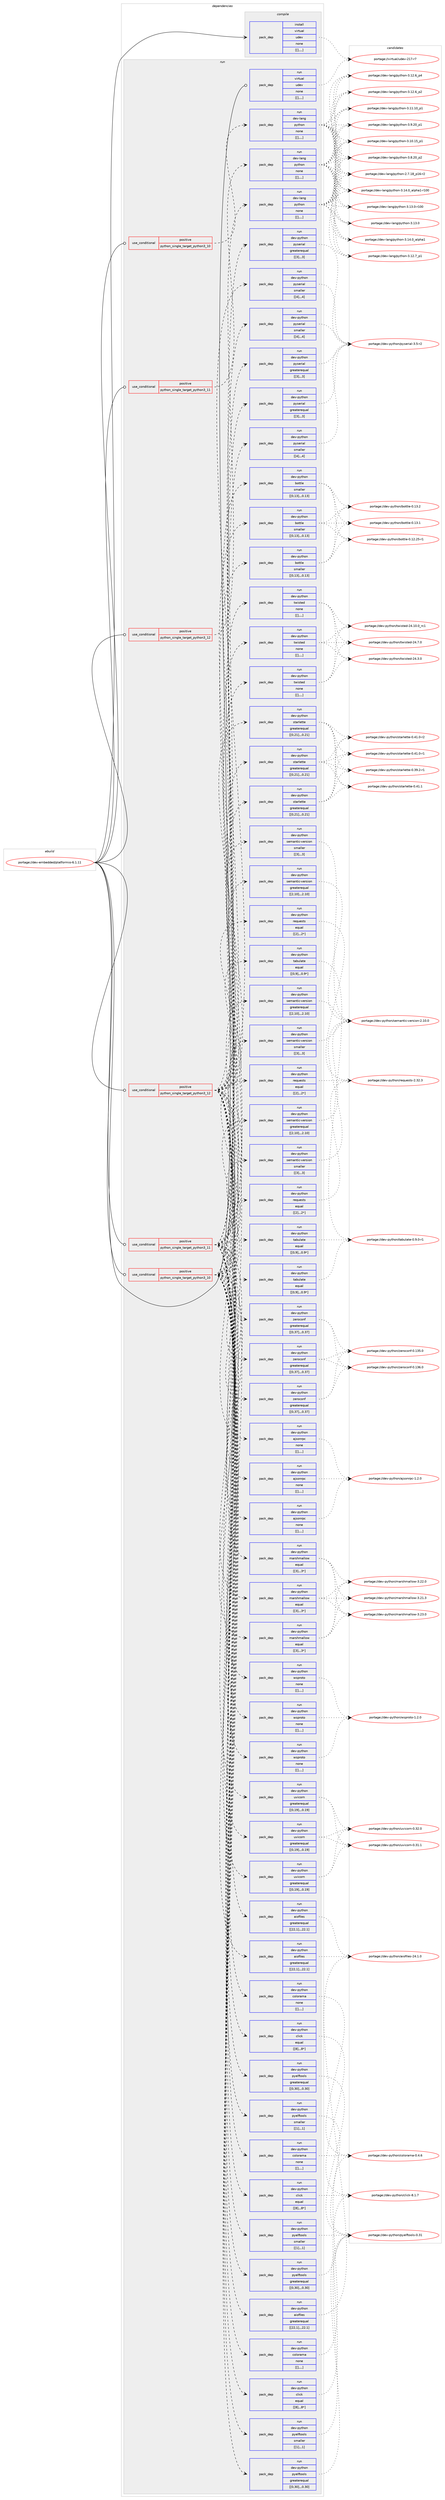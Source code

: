 digraph prolog {

# *************
# Graph options
# *************

newrank=true;
concentrate=true;
compound=true;
graph [rankdir=LR,fontname=Helvetica,fontsize=10,ranksep=1.5];#, ranksep=2.5, nodesep=0.2];
edge  [arrowhead=vee];
node  [fontname=Helvetica,fontsize=10];

# **********
# The ebuild
# **********

subgraph cluster_leftcol {
color=gray;
label=<<i>ebuild</i>>;
id [label="portage://dev-embedded/platformio-6.1.11", color=red, width=4, href="../dev-embedded/platformio-6.1.11.svg"];
}

# ****************
# The dependencies
# ****************

subgraph cluster_midcol {
color=gray;
label=<<i>dependencies</i>>;
subgraph cluster_compile {
fillcolor="#eeeeee";
style=filled;
label=<<i>compile</i>>;
subgraph pack55323 {
dependency77613 [label=<<TABLE BORDER="0" CELLBORDER="1" CELLSPACING="0" CELLPADDING="4" WIDTH="220"><TR><TD ROWSPAN="6" CELLPADDING="30">pack_dep</TD></TR><TR><TD WIDTH="110">install</TD></TR><TR><TD>virtual</TD></TR><TR><TD>udev</TD></TR><TR><TD>none</TD></TR><TR><TD>[[],,,,]</TD></TR></TABLE>>, shape=none, color=blue];
}
id:e -> dependency77613:w [weight=20,style="solid",arrowhead="vee"];
}
subgraph cluster_compileandrun {
fillcolor="#eeeeee";
style=filled;
label=<<i>compile and run</i>>;
}
subgraph cluster_run {
fillcolor="#eeeeee";
style=filled;
label=<<i>run</i>>;
subgraph cond21268 {
dependency77617 [label=<<TABLE BORDER="0" CELLBORDER="1" CELLSPACING="0" CELLPADDING="4"><TR><TD ROWSPAN="3" CELLPADDING="10">use_conditional</TD></TR><TR><TD>positive</TD></TR><TR><TD>python_single_target_python3_10</TD></TR></TABLE>>, shape=none, color=red];
subgraph pack55334 {
dependency77661 [label=<<TABLE BORDER="0" CELLBORDER="1" CELLSPACING="0" CELLPADDING="4" WIDTH="220"><TR><TD ROWSPAN="6" CELLPADDING="30">pack_dep</TD></TR><TR><TD WIDTH="110">run</TD></TR><TR><TD>dev-lang</TD></TR><TR><TD>python</TD></TR><TR><TD>none</TD></TR><TR><TD>[[],,,,]</TD></TR></TABLE>>, shape=none, color=blue];
}
dependency77617:e -> dependency77661:w [weight=20,style="dashed",arrowhead="vee"];
}
id:e -> dependency77617:w [weight=20,style="solid",arrowhead="odot"];
subgraph cond21288 {
dependency77676 [label=<<TABLE BORDER="0" CELLBORDER="1" CELLSPACING="0" CELLPADDING="4"><TR><TD ROWSPAN="3" CELLPADDING="10">use_conditional</TD></TR><TR><TD>positive</TD></TR><TR><TD>python_single_target_python3_10</TD></TR></TABLE>>, shape=none, color=red];
subgraph pack55361 {
dependency77698 [label=<<TABLE BORDER="0" CELLBORDER="1" CELLSPACING="0" CELLPADDING="4" WIDTH="220"><TR><TD ROWSPAN="6" CELLPADDING="30">pack_dep</TD></TR><TR><TD WIDTH="110">run</TD></TR><TR><TD>dev-python</TD></TR><TR><TD>aiofiles</TD></TR><TR><TD>greaterequal</TD></TR><TR><TD>[[22,1],,,22.1]</TD></TR></TABLE>>, shape=none, color=blue];
}
dependency77676:e -> dependency77698:w [weight=20,style="dashed",arrowhead="vee"];
subgraph pack55412 {
dependency77775 [label=<<TABLE BORDER="0" CELLBORDER="1" CELLSPACING="0" CELLPADDING="4" WIDTH="220"><TR><TD ROWSPAN="6" CELLPADDING="30">pack_dep</TD></TR><TR><TD WIDTH="110">run</TD></TR><TR><TD>dev-python</TD></TR><TR><TD>ajsonrpc</TD></TR><TR><TD>none</TD></TR><TR><TD>[[],,,,]</TD></TR></TABLE>>, shape=none, color=blue];
}
dependency77676:e -> dependency77775:w [weight=20,style="dashed",arrowhead="vee"];
subgraph pack55466 {
dependency77885 [label=<<TABLE BORDER="0" CELLBORDER="1" CELLSPACING="0" CELLPADDING="4" WIDTH="220"><TR><TD ROWSPAN="6" CELLPADDING="30">pack_dep</TD></TR><TR><TD WIDTH="110">run</TD></TR><TR><TD>dev-python</TD></TR><TR><TD>bottle</TD></TR><TR><TD>smaller</TD></TR><TR><TD>[[0,13],,,0.13]</TD></TR></TABLE>>, shape=none, color=blue];
}
dependency77676:e -> dependency77885:w [weight=20,style="dashed",arrowhead="vee"];
subgraph pack55535 {
dependency77925 [label=<<TABLE BORDER="0" CELLBORDER="1" CELLSPACING="0" CELLPADDING="4" WIDTH="220"><TR><TD ROWSPAN="6" CELLPADDING="30">pack_dep</TD></TR><TR><TD WIDTH="110">run</TD></TR><TR><TD>dev-python</TD></TR><TR><TD>click</TD></TR><TR><TD>equal</TD></TR><TR><TD>[[8],,,8*]</TD></TR></TABLE>>, shape=none, color=blue];
}
dependency77676:e -> dependency77925:w [weight=20,style="dashed",arrowhead="vee"];
subgraph pack55553 {
dependency77977 [label=<<TABLE BORDER="0" CELLBORDER="1" CELLSPACING="0" CELLPADDING="4" WIDTH="220"><TR><TD ROWSPAN="6" CELLPADDING="30">pack_dep</TD></TR><TR><TD WIDTH="110">run</TD></TR><TR><TD>dev-python</TD></TR><TR><TD>colorama</TD></TR><TR><TD>none</TD></TR><TR><TD>[[],,,,]</TD></TR></TABLE>>, shape=none, color=blue];
}
dependency77676:e -> dependency77977:w [weight=20,style="dashed",arrowhead="vee"];
subgraph pack55593 {
dependency77991 [label=<<TABLE BORDER="0" CELLBORDER="1" CELLSPACING="0" CELLPADDING="4" WIDTH="220"><TR><TD ROWSPAN="6" CELLPADDING="30">pack_dep</TD></TR><TR><TD WIDTH="110">run</TD></TR><TR><TD>dev-python</TD></TR><TR><TD>pyserial</TD></TR><TR><TD>greaterequal</TD></TR><TR><TD>[[3],,,3]</TD></TR></TABLE>>, shape=none, color=blue];
}
dependency77676:e -> dependency77991:w [weight=20,style="dashed",arrowhead="vee"];
subgraph pack55595 {
dependency78015 [label=<<TABLE BORDER="0" CELLBORDER="1" CELLSPACING="0" CELLPADDING="4" WIDTH="220"><TR><TD ROWSPAN="6" CELLPADDING="30">pack_dep</TD></TR><TR><TD WIDTH="110">run</TD></TR><TR><TD>dev-python</TD></TR><TR><TD>pyserial</TD></TR><TR><TD>smaller</TD></TR><TR><TD>[[4],,,4]</TD></TR></TABLE>>, shape=none, color=blue];
}
dependency77676:e -> dependency78015:w [weight=20,style="dashed",arrowhead="vee"];
subgraph pack55617 {
dependency78032 [label=<<TABLE BORDER="0" CELLBORDER="1" CELLSPACING="0" CELLPADDING="4" WIDTH="220"><TR><TD ROWSPAN="6" CELLPADDING="30">pack_dep</TD></TR><TR><TD WIDTH="110">run</TD></TR><TR><TD>dev-python</TD></TR><TR><TD>zeroconf</TD></TR><TR><TD>greaterequal</TD></TR><TR><TD>[[0,37],,,0.37]</TD></TR></TABLE>>, shape=none, color=blue];
}
dependency77676:e -> dependency78032:w [weight=20,style="dashed",arrowhead="vee"];
subgraph pack55657 {
dependency78091 [label=<<TABLE BORDER="0" CELLBORDER="1" CELLSPACING="0" CELLPADDING="4" WIDTH="220"><TR><TD ROWSPAN="6" CELLPADDING="30">pack_dep</TD></TR><TR><TD WIDTH="110">run</TD></TR><TR><TD>dev-python</TD></TR><TR><TD>requests</TD></TR><TR><TD>equal</TD></TR><TR><TD>[[2],,,2*]</TD></TR></TABLE>>, shape=none, color=blue];
}
dependency77676:e -> dependency78091:w [weight=20,style="dashed",arrowhead="vee"];
subgraph pack55660 {
dependency78095 [label=<<TABLE BORDER="0" CELLBORDER="1" CELLSPACING="0" CELLPADDING="4" WIDTH="220"><TR><TD ROWSPAN="6" CELLPADDING="30">pack_dep</TD></TR><TR><TD WIDTH="110">run</TD></TR><TR><TD>dev-python</TD></TR><TR><TD>semantic-version</TD></TR><TR><TD>greaterequal</TD></TR><TR><TD>[[2,10],,,2.10]</TD></TR></TABLE>>, shape=none, color=blue];
}
dependency77676:e -> dependency78095:w [weight=20,style="dashed",arrowhead="vee"];
subgraph pack55677 {
dependency78123 [label=<<TABLE BORDER="0" CELLBORDER="1" CELLSPACING="0" CELLPADDING="4" WIDTH="220"><TR><TD ROWSPAN="6" CELLPADDING="30">pack_dep</TD></TR><TR><TD WIDTH="110">run</TD></TR><TR><TD>dev-python</TD></TR><TR><TD>semantic-version</TD></TR><TR><TD>smaller</TD></TR><TR><TD>[[3],,,3]</TD></TR></TABLE>>, shape=none, color=blue];
}
dependency77676:e -> dependency78123:w [weight=20,style="dashed",arrowhead="vee"];
subgraph pack55688 {
dependency78125 [label=<<TABLE BORDER="0" CELLBORDER="1" CELLSPACING="0" CELLPADDING="4" WIDTH="220"><TR><TD ROWSPAN="6" CELLPADDING="30">pack_dep</TD></TR><TR><TD WIDTH="110">run</TD></TR><TR><TD>dev-python</TD></TR><TR><TD>tabulate</TD></TR><TR><TD>equal</TD></TR><TR><TD>[[0,9],,,0.9*]</TD></TR></TABLE>>, shape=none, color=blue];
}
dependency77676:e -> dependency78125:w [weight=20,style="dashed",arrowhead="vee"];
subgraph pack55690 {
dependency78131 [label=<<TABLE BORDER="0" CELLBORDER="1" CELLSPACING="0" CELLPADDING="4" WIDTH="220"><TR><TD ROWSPAN="6" CELLPADDING="30">pack_dep</TD></TR><TR><TD WIDTH="110">run</TD></TR><TR><TD>dev-python</TD></TR><TR><TD>twisted</TD></TR><TR><TD>none</TD></TR><TR><TD>[[],,,,]</TD></TR></TABLE>>, shape=none, color=blue];
}
dependency77676:e -> dependency78131:w [weight=20,style="dashed",arrowhead="vee"];
subgraph pack55704 {
dependency78141 [label=<<TABLE BORDER="0" CELLBORDER="1" CELLSPACING="0" CELLPADDING="4" WIDTH="220"><TR><TD ROWSPAN="6" CELLPADDING="30">pack_dep</TD></TR><TR><TD WIDTH="110">run</TD></TR><TR><TD>dev-python</TD></TR><TR><TD>pyelftools</TD></TR><TR><TD>greaterequal</TD></TR><TR><TD>[[0,30],,,0.30]</TD></TR></TABLE>>, shape=none, color=blue];
}
dependency77676:e -> dependency78141:w [weight=20,style="dashed",arrowhead="vee"];
subgraph pack55720 {
dependency78187 [label=<<TABLE BORDER="0" CELLBORDER="1" CELLSPACING="0" CELLPADDING="4" WIDTH="220"><TR><TD ROWSPAN="6" CELLPADDING="30">pack_dep</TD></TR><TR><TD WIDTH="110">run</TD></TR><TR><TD>dev-python</TD></TR><TR><TD>pyelftools</TD></TR><TR><TD>smaller</TD></TR><TR><TD>[[1],,,1]</TD></TR></TABLE>>, shape=none, color=blue];
}
dependency77676:e -> dependency78187:w [weight=20,style="dashed",arrowhead="vee"];
subgraph pack55743 {
dependency78189 [label=<<TABLE BORDER="0" CELLBORDER="1" CELLSPACING="0" CELLPADDING="4" WIDTH="220"><TR><TD ROWSPAN="6" CELLPADDING="30">pack_dep</TD></TR><TR><TD WIDTH="110">run</TD></TR><TR><TD>dev-python</TD></TR><TR><TD>marshmallow</TD></TR><TR><TD>equal</TD></TR><TR><TD>[[3],,,3*]</TD></TR></TABLE>>, shape=none, color=blue];
}
dependency77676:e -> dependency78189:w [weight=20,style="dashed",arrowhead="vee"];
subgraph pack55751 {
dependency78213 [label=<<TABLE BORDER="0" CELLBORDER="1" CELLSPACING="0" CELLPADDING="4" WIDTH="220"><TR><TD ROWSPAN="6" CELLPADDING="30">pack_dep</TD></TR><TR><TD WIDTH="110">run</TD></TR><TR><TD>dev-python</TD></TR><TR><TD>starlette</TD></TR><TR><TD>greaterequal</TD></TR><TR><TD>[[0,21],,,0.21]</TD></TR></TABLE>>, shape=none, color=blue];
}
dependency77676:e -> dependency78213:w [weight=20,style="dashed",arrowhead="vee"];
subgraph pack55787 {
dependency78259 [label=<<TABLE BORDER="0" CELLBORDER="1" CELLSPACING="0" CELLPADDING="4" WIDTH="220"><TR><TD ROWSPAN="6" CELLPADDING="30">pack_dep</TD></TR><TR><TD WIDTH="110">run</TD></TR><TR><TD>dev-python</TD></TR><TR><TD>uvicorn</TD></TR><TR><TD>greaterequal</TD></TR><TR><TD>[[0,19],,,0.19]</TD></TR></TABLE>>, shape=none, color=blue];
}
dependency77676:e -> dependency78259:w [weight=20,style="dashed",arrowhead="vee"];
subgraph pack55811 {
dependency78300 [label=<<TABLE BORDER="0" CELLBORDER="1" CELLSPACING="0" CELLPADDING="4" WIDTH="220"><TR><TD ROWSPAN="6" CELLPADDING="30">pack_dep</TD></TR><TR><TD WIDTH="110">run</TD></TR><TR><TD>dev-python</TD></TR><TR><TD>wsproto</TD></TR><TR><TD>none</TD></TR><TR><TD>[[],,,,]</TD></TR></TABLE>>, shape=none, color=blue];
}
dependency77676:e -> dependency78300:w [weight=20,style="dashed",arrowhead="vee"];
}
id:e -> dependency77676:w [weight=20,style="solid",arrowhead="odot"];
subgraph cond21444 {
dependency78318 [label=<<TABLE BORDER="0" CELLBORDER="1" CELLSPACING="0" CELLPADDING="4"><TR><TD ROWSPAN="3" CELLPADDING="10">use_conditional</TD></TR><TR><TD>positive</TD></TR><TR><TD>python_single_target_python3_11</TD></TR></TABLE>>, shape=none, color=red];
subgraph pack55864 {
dependency78336 [label=<<TABLE BORDER="0" CELLBORDER="1" CELLSPACING="0" CELLPADDING="4" WIDTH="220"><TR><TD ROWSPAN="6" CELLPADDING="30">pack_dep</TD></TR><TR><TD WIDTH="110">run</TD></TR><TR><TD>dev-lang</TD></TR><TR><TD>python</TD></TR><TR><TD>none</TD></TR><TR><TD>[[],,,,]</TD></TR></TABLE>>, shape=none, color=blue];
}
dependency78318:e -> dependency78336:w [weight=20,style="dashed",arrowhead="vee"];
}
id:e -> dependency78318:w [weight=20,style="solid",arrowhead="odot"];
subgraph cond21447 {
dependency78358 [label=<<TABLE BORDER="0" CELLBORDER="1" CELLSPACING="0" CELLPADDING="4"><TR><TD ROWSPAN="3" CELLPADDING="10">use_conditional</TD></TR><TR><TD>positive</TD></TR><TR><TD>python_single_target_python3_11</TD></TR></TABLE>>, shape=none, color=red];
subgraph pack55882 {
dependency78367 [label=<<TABLE BORDER="0" CELLBORDER="1" CELLSPACING="0" CELLPADDING="4" WIDTH="220"><TR><TD ROWSPAN="6" CELLPADDING="30">pack_dep</TD></TR><TR><TD WIDTH="110">run</TD></TR><TR><TD>dev-python</TD></TR><TR><TD>aiofiles</TD></TR><TR><TD>greaterequal</TD></TR><TR><TD>[[22,1],,,22.1]</TD></TR></TABLE>>, shape=none, color=blue];
}
dependency78358:e -> dependency78367:w [weight=20,style="dashed",arrowhead="vee"];
subgraph pack55950 {
dependency78428 [label=<<TABLE BORDER="0" CELLBORDER="1" CELLSPACING="0" CELLPADDING="4" WIDTH="220"><TR><TD ROWSPAN="6" CELLPADDING="30">pack_dep</TD></TR><TR><TD WIDTH="110">run</TD></TR><TR><TD>dev-python</TD></TR><TR><TD>ajsonrpc</TD></TR><TR><TD>none</TD></TR><TR><TD>[[],,,,]</TD></TR></TABLE>>, shape=none, color=blue];
}
dependency78358:e -> dependency78428:w [weight=20,style="dashed",arrowhead="vee"];
subgraph pack55960 {
dependency78438 [label=<<TABLE BORDER="0" CELLBORDER="1" CELLSPACING="0" CELLPADDING="4" WIDTH="220"><TR><TD ROWSPAN="6" CELLPADDING="30">pack_dep</TD></TR><TR><TD WIDTH="110">run</TD></TR><TR><TD>dev-python</TD></TR><TR><TD>bottle</TD></TR><TR><TD>smaller</TD></TR><TR><TD>[[0,13],,,0.13]</TD></TR></TABLE>>, shape=none, color=blue];
}
dependency78358:e -> dependency78438:w [weight=20,style="dashed",arrowhead="vee"];
subgraph pack56026 {
dependency78512 [label=<<TABLE BORDER="0" CELLBORDER="1" CELLSPACING="0" CELLPADDING="4" WIDTH="220"><TR><TD ROWSPAN="6" CELLPADDING="30">pack_dep</TD></TR><TR><TD WIDTH="110">run</TD></TR><TR><TD>dev-python</TD></TR><TR><TD>click</TD></TR><TR><TD>equal</TD></TR><TR><TD>[[8],,,8*]</TD></TR></TABLE>>, shape=none, color=blue];
}
dependency78358:e -> dependency78512:w [weight=20,style="dashed",arrowhead="vee"];
subgraph pack56034 {
dependency78528 [label=<<TABLE BORDER="0" CELLBORDER="1" CELLSPACING="0" CELLPADDING="4" WIDTH="220"><TR><TD ROWSPAN="6" CELLPADDING="30">pack_dep</TD></TR><TR><TD WIDTH="110">run</TD></TR><TR><TD>dev-python</TD></TR><TR><TD>colorama</TD></TR><TR><TD>none</TD></TR><TR><TD>[[],,,,]</TD></TR></TABLE>>, shape=none, color=blue];
}
dependency78358:e -> dependency78528:w [weight=20,style="dashed",arrowhead="vee"];
subgraph pack56046 {
dependency78535 [label=<<TABLE BORDER="0" CELLBORDER="1" CELLSPACING="0" CELLPADDING="4" WIDTH="220"><TR><TD ROWSPAN="6" CELLPADDING="30">pack_dep</TD></TR><TR><TD WIDTH="110">run</TD></TR><TR><TD>dev-python</TD></TR><TR><TD>pyserial</TD></TR><TR><TD>greaterequal</TD></TR><TR><TD>[[3],,,3]</TD></TR></TABLE>>, shape=none, color=blue];
}
dependency78358:e -> dependency78535:w [weight=20,style="dashed",arrowhead="vee"];
subgraph pack56085 {
dependency78586 [label=<<TABLE BORDER="0" CELLBORDER="1" CELLSPACING="0" CELLPADDING="4" WIDTH="220"><TR><TD ROWSPAN="6" CELLPADDING="30">pack_dep</TD></TR><TR><TD WIDTH="110">run</TD></TR><TR><TD>dev-python</TD></TR><TR><TD>pyserial</TD></TR><TR><TD>smaller</TD></TR><TR><TD>[[4],,,4]</TD></TR></TABLE>>, shape=none, color=blue];
}
dependency78358:e -> dependency78586:w [weight=20,style="dashed",arrowhead="vee"];
subgraph pack56101 {
dependency78603 [label=<<TABLE BORDER="0" CELLBORDER="1" CELLSPACING="0" CELLPADDING="4" WIDTH="220"><TR><TD ROWSPAN="6" CELLPADDING="30">pack_dep</TD></TR><TR><TD WIDTH="110">run</TD></TR><TR><TD>dev-python</TD></TR><TR><TD>zeroconf</TD></TR><TR><TD>greaterequal</TD></TR><TR><TD>[[0,37],,,0.37]</TD></TR></TABLE>>, shape=none, color=blue];
}
dependency78358:e -> dependency78603:w [weight=20,style="dashed",arrowhead="vee"];
subgraph pack56111 {
dependency78606 [label=<<TABLE BORDER="0" CELLBORDER="1" CELLSPACING="0" CELLPADDING="4" WIDTH="220"><TR><TD ROWSPAN="6" CELLPADDING="30">pack_dep</TD></TR><TR><TD WIDTH="110">run</TD></TR><TR><TD>dev-python</TD></TR><TR><TD>requests</TD></TR><TR><TD>equal</TD></TR><TR><TD>[[2],,,2*]</TD></TR></TABLE>>, shape=none, color=blue];
}
dependency78358:e -> dependency78606:w [weight=20,style="dashed",arrowhead="vee"];
subgraph pack56120 {
dependency78625 [label=<<TABLE BORDER="0" CELLBORDER="1" CELLSPACING="0" CELLPADDING="4" WIDTH="220"><TR><TD ROWSPAN="6" CELLPADDING="30">pack_dep</TD></TR><TR><TD WIDTH="110">run</TD></TR><TR><TD>dev-python</TD></TR><TR><TD>semantic-version</TD></TR><TR><TD>greaterequal</TD></TR><TR><TD>[[2,10],,,2.10]</TD></TR></TABLE>>, shape=none, color=blue];
}
dependency78358:e -> dependency78625:w [weight=20,style="dashed",arrowhead="vee"];
subgraph pack56154 {
dependency78666 [label=<<TABLE BORDER="0" CELLBORDER="1" CELLSPACING="0" CELLPADDING="4" WIDTH="220"><TR><TD ROWSPAN="6" CELLPADDING="30">pack_dep</TD></TR><TR><TD WIDTH="110">run</TD></TR><TR><TD>dev-python</TD></TR><TR><TD>semantic-version</TD></TR><TR><TD>smaller</TD></TR><TR><TD>[[3],,,3]</TD></TR></TABLE>>, shape=none, color=blue];
}
dependency78358:e -> dependency78666:w [weight=20,style="dashed",arrowhead="vee"];
subgraph pack56164 {
dependency78689 [label=<<TABLE BORDER="0" CELLBORDER="1" CELLSPACING="0" CELLPADDING="4" WIDTH="220"><TR><TD ROWSPAN="6" CELLPADDING="30">pack_dep</TD></TR><TR><TD WIDTH="110">run</TD></TR><TR><TD>dev-python</TD></TR><TR><TD>tabulate</TD></TR><TR><TD>equal</TD></TR><TR><TD>[[0,9],,,0.9*]</TD></TR></TABLE>>, shape=none, color=blue];
}
dependency78358:e -> dependency78689:w [weight=20,style="dashed",arrowhead="vee"];
subgraph pack56191 {
dependency78723 [label=<<TABLE BORDER="0" CELLBORDER="1" CELLSPACING="0" CELLPADDING="4" WIDTH="220"><TR><TD ROWSPAN="6" CELLPADDING="30">pack_dep</TD></TR><TR><TD WIDTH="110">run</TD></TR><TR><TD>dev-python</TD></TR><TR><TD>twisted</TD></TR><TR><TD>none</TD></TR><TR><TD>[[],,,,]</TD></TR></TABLE>>, shape=none, color=blue];
}
dependency78358:e -> dependency78723:w [weight=20,style="dashed",arrowhead="vee"];
subgraph pack56235 {
dependency78764 [label=<<TABLE BORDER="0" CELLBORDER="1" CELLSPACING="0" CELLPADDING="4" WIDTH="220"><TR><TD ROWSPAN="6" CELLPADDING="30">pack_dep</TD></TR><TR><TD WIDTH="110">run</TD></TR><TR><TD>dev-python</TD></TR><TR><TD>pyelftools</TD></TR><TR><TD>greaterequal</TD></TR><TR><TD>[[0,30],,,0.30]</TD></TR></TABLE>>, shape=none, color=blue];
}
dependency78358:e -> dependency78764:w [weight=20,style="dashed",arrowhead="vee"];
subgraph pack56238 {
dependency78790 [label=<<TABLE BORDER="0" CELLBORDER="1" CELLSPACING="0" CELLPADDING="4" WIDTH="220"><TR><TD ROWSPAN="6" CELLPADDING="30">pack_dep</TD></TR><TR><TD WIDTH="110">run</TD></TR><TR><TD>dev-python</TD></TR><TR><TD>pyelftools</TD></TR><TR><TD>smaller</TD></TR><TR><TD>[[1],,,1]</TD></TR></TABLE>>, shape=none, color=blue];
}
dependency78358:e -> dependency78790:w [weight=20,style="dashed",arrowhead="vee"];
subgraph pack56270 {
dependency78806 [label=<<TABLE BORDER="0" CELLBORDER="1" CELLSPACING="0" CELLPADDING="4" WIDTH="220"><TR><TD ROWSPAN="6" CELLPADDING="30">pack_dep</TD></TR><TR><TD WIDTH="110">run</TD></TR><TR><TD>dev-python</TD></TR><TR><TD>marshmallow</TD></TR><TR><TD>equal</TD></TR><TR><TD>[[3],,,3*]</TD></TR></TABLE>>, shape=none, color=blue];
}
dependency78358:e -> dependency78806:w [weight=20,style="dashed",arrowhead="vee"];
subgraph pack56274 {
dependency78809 [label=<<TABLE BORDER="0" CELLBORDER="1" CELLSPACING="0" CELLPADDING="4" WIDTH="220"><TR><TD ROWSPAN="6" CELLPADDING="30">pack_dep</TD></TR><TR><TD WIDTH="110">run</TD></TR><TR><TD>dev-python</TD></TR><TR><TD>starlette</TD></TR><TR><TD>greaterequal</TD></TR><TR><TD>[[0,21],,,0.21]</TD></TR></TABLE>>, shape=none, color=blue];
}
dependency78358:e -> dependency78809:w [weight=20,style="dashed",arrowhead="vee"];
subgraph pack56313 {
dependency78909 [label=<<TABLE BORDER="0" CELLBORDER="1" CELLSPACING="0" CELLPADDING="4" WIDTH="220"><TR><TD ROWSPAN="6" CELLPADDING="30">pack_dep</TD></TR><TR><TD WIDTH="110">run</TD></TR><TR><TD>dev-python</TD></TR><TR><TD>uvicorn</TD></TR><TR><TD>greaterequal</TD></TR><TR><TD>[[0,19],,,0.19]</TD></TR></TABLE>>, shape=none, color=blue];
}
dependency78358:e -> dependency78909:w [weight=20,style="dashed",arrowhead="vee"];
subgraph pack56391 {
dependency78967 [label=<<TABLE BORDER="0" CELLBORDER="1" CELLSPACING="0" CELLPADDING="4" WIDTH="220"><TR><TD ROWSPAN="6" CELLPADDING="30">pack_dep</TD></TR><TR><TD WIDTH="110">run</TD></TR><TR><TD>dev-python</TD></TR><TR><TD>wsproto</TD></TR><TR><TD>none</TD></TR><TR><TD>[[],,,,]</TD></TR></TABLE>>, shape=none, color=blue];
}
dependency78358:e -> dependency78967:w [weight=20,style="dashed",arrowhead="vee"];
}
id:e -> dependency78358:w [weight=20,style="solid",arrowhead="odot"];
subgraph cond21561 {
dependency78988 [label=<<TABLE BORDER="0" CELLBORDER="1" CELLSPACING="0" CELLPADDING="4"><TR><TD ROWSPAN="3" CELLPADDING="10">use_conditional</TD></TR><TR><TD>positive</TD></TR><TR><TD>python_single_target_python3_12</TD></TR></TABLE>>, shape=none, color=red];
subgraph pack56423 {
dependency79025 [label=<<TABLE BORDER="0" CELLBORDER="1" CELLSPACING="0" CELLPADDING="4" WIDTH="220"><TR><TD ROWSPAN="6" CELLPADDING="30">pack_dep</TD></TR><TR><TD WIDTH="110">run</TD></TR><TR><TD>dev-lang</TD></TR><TR><TD>python</TD></TR><TR><TD>none</TD></TR><TR><TD>[[],,,,]</TD></TR></TABLE>>, shape=none, color=blue];
}
dependency78988:e -> dependency79025:w [weight=20,style="dashed",arrowhead="vee"];
}
id:e -> dependency78988:w [weight=20,style="solid",arrowhead="odot"];
subgraph cond21574 {
dependency79069 [label=<<TABLE BORDER="0" CELLBORDER="1" CELLSPACING="0" CELLPADDING="4"><TR><TD ROWSPAN="3" CELLPADDING="10">use_conditional</TD></TR><TR><TD>positive</TD></TR><TR><TD>python_single_target_python3_12</TD></TR></TABLE>>, shape=none, color=red];
subgraph pack56494 {
dependency79091 [label=<<TABLE BORDER="0" CELLBORDER="1" CELLSPACING="0" CELLPADDING="4" WIDTH="220"><TR><TD ROWSPAN="6" CELLPADDING="30">pack_dep</TD></TR><TR><TD WIDTH="110">run</TD></TR><TR><TD>dev-python</TD></TR><TR><TD>aiofiles</TD></TR><TR><TD>greaterequal</TD></TR><TR><TD>[[22,1],,,22.1]</TD></TR></TABLE>>, shape=none, color=blue];
}
dependency79069:e -> dependency79091:w [weight=20,style="dashed",arrowhead="vee"];
subgraph pack56531 {
dependency79154 [label=<<TABLE BORDER="0" CELLBORDER="1" CELLSPACING="0" CELLPADDING="4" WIDTH="220"><TR><TD ROWSPAN="6" CELLPADDING="30">pack_dep</TD></TR><TR><TD WIDTH="110">run</TD></TR><TR><TD>dev-python</TD></TR><TR><TD>ajsonrpc</TD></TR><TR><TD>none</TD></TR><TR><TD>[[],,,,]</TD></TR></TABLE>>, shape=none, color=blue];
}
dependency79069:e -> dependency79154:w [weight=20,style="dashed",arrowhead="vee"];
subgraph pack56542 {
dependency79159 [label=<<TABLE BORDER="0" CELLBORDER="1" CELLSPACING="0" CELLPADDING="4" WIDTH="220"><TR><TD ROWSPAN="6" CELLPADDING="30">pack_dep</TD></TR><TR><TD WIDTH="110">run</TD></TR><TR><TD>dev-python</TD></TR><TR><TD>bottle</TD></TR><TR><TD>smaller</TD></TR><TR><TD>[[0,13],,,0.13]</TD></TR></TABLE>>, shape=none, color=blue];
}
dependency79069:e -> dependency79159:w [weight=20,style="dashed",arrowhead="vee"];
subgraph pack56545 {
dependency79164 [label=<<TABLE BORDER="0" CELLBORDER="1" CELLSPACING="0" CELLPADDING="4" WIDTH="220"><TR><TD ROWSPAN="6" CELLPADDING="30">pack_dep</TD></TR><TR><TD WIDTH="110">run</TD></TR><TR><TD>dev-python</TD></TR><TR><TD>click</TD></TR><TR><TD>equal</TD></TR><TR><TD>[[8],,,8*]</TD></TR></TABLE>>, shape=none, color=blue];
}
dependency79069:e -> dependency79164:w [weight=20,style="dashed",arrowhead="vee"];
subgraph pack56549 {
dependency79185 [label=<<TABLE BORDER="0" CELLBORDER="1" CELLSPACING="0" CELLPADDING="4" WIDTH="220"><TR><TD ROWSPAN="6" CELLPADDING="30">pack_dep</TD></TR><TR><TD WIDTH="110">run</TD></TR><TR><TD>dev-python</TD></TR><TR><TD>colorama</TD></TR><TR><TD>none</TD></TR><TR><TD>[[],,,,]</TD></TR></TABLE>>, shape=none, color=blue];
}
dependency79069:e -> dependency79185:w [weight=20,style="dashed",arrowhead="vee"];
subgraph pack56570 {
dependency79196 [label=<<TABLE BORDER="0" CELLBORDER="1" CELLSPACING="0" CELLPADDING="4" WIDTH="220"><TR><TD ROWSPAN="6" CELLPADDING="30">pack_dep</TD></TR><TR><TD WIDTH="110">run</TD></TR><TR><TD>dev-python</TD></TR><TR><TD>pyserial</TD></TR><TR><TD>greaterequal</TD></TR><TR><TD>[[3],,,3]</TD></TR></TABLE>>, shape=none, color=blue];
}
dependency79069:e -> dependency79196:w [weight=20,style="dashed",arrowhead="vee"];
subgraph pack56677 {
dependency79332 [label=<<TABLE BORDER="0" CELLBORDER="1" CELLSPACING="0" CELLPADDING="4" WIDTH="220"><TR><TD ROWSPAN="6" CELLPADDING="30">pack_dep</TD></TR><TR><TD WIDTH="110">run</TD></TR><TR><TD>dev-python</TD></TR><TR><TD>pyserial</TD></TR><TR><TD>smaller</TD></TR><TR><TD>[[4],,,4]</TD></TR></TABLE>>, shape=none, color=blue];
}
dependency79069:e -> dependency79332:w [weight=20,style="dashed",arrowhead="vee"];
subgraph pack56745 {
dependency79401 [label=<<TABLE BORDER="0" CELLBORDER="1" CELLSPACING="0" CELLPADDING="4" WIDTH="220"><TR><TD ROWSPAN="6" CELLPADDING="30">pack_dep</TD></TR><TR><TD WIDTH="110">run</TD></TR><TR><TD>dev-python</TD></TR><TR><TD>zeroconf</TD></TR><TR><TD>greaterequal</TD></TR><TR><TD>[[0,37],,,0.37]</TD></TR></TABLE>>, shape=none, color=blue];
}
dependency79069:e -> dependency79401:w [weight=20,style="dashed",arrowhead="vee"];
subgraph pack56749 {
dependency79405 [label=<<TABLE BORDER="0" CELLBORDER="1" CELLSPACING="0" CELLPADDING="4" WIDTH="220"><TR><TD ROWSPAN="6" CELLPADDING="30">pack_dep</TD></TR><TR><TD WIDTH="110">run</TD></TR><TR><TD>dev-python</TD></TR><TR><TD>requests</TD></TR><TR><TD>equal</TD></TR><TR><TD>[[2],,,2*]</TD></TR></TABLE>>, shape=none, color=blue];
}
dependency79069:e -> dependency79405:w [weight=20,style="dashed",arrowhead="vee"];
subgraph pack56751 {
dependency79447 [label=<<TABLE BORDER="0" CELLBORDER="1" CELLSPACING="0" CELLPADDING="4" WIDTH="220"><TR><TD ROWSPAN="6" CELLPADDING="30">pack_dep</TD></TR><TR><TD WIDTH="110">run</TD></TR><TR><TD>dev-python</TD></TR><TR><TD>semantic-version</TD></TR><TR><TD>greaterequal</TD></TR><TR><TD>[[2,10],,,2.10]</TD></TR></TABLE>>, shape=none, color=blue];
}
dependency79069:e -> dependency79447:w [weight=20,style="dashed",arrowhead="vee"];
subgraph pack56788 {
dependency79449 [label=<<TABLE BORDER="0" CELLBORDER="1" CELLSPACING="0" CELLPADDING="4" WIDTH="220"><TR><TD ROWSPAN="6" CELLPADDING="30">pack_dep</TD></TR><TR><TD WIDTH="110">run</TD></TR><TR><TD>dev-python</TD></TR><TR><TD>semantic-version</TD></TR><TR><TD>smaller</TD></TR><TR><TD>[[3],,,3]</TD></TR></TABLE>>, shape=none, color=blue];
}
dependency79069:e -> dependency79449:w [weight=20,style="dashed",arrowhead="vee"];
subgraph pack56827 {
dependency79514 [label=<<TABLE BORDER="0" CELLBORDER="1" CELLSPACING="0" CELLPADDING="4" WIDTH="220"><TR><TD ROWSPAN="6" CELLPADDING="30">pack_dep</TD></TR><TR><TD WIDTH="110">run</TD></TR><TR><TD>dev-python</TD></TR><TR><TD>tabulate</TD></TR><TR><TD>equal</TD></TR><TR><TD>[[0,9],,,0.9*]</TD></TR></TABLE>>, shape=none, color=blue];
}
dependency79069:e -> dependency79514:w [weight=20,style="dashed",arrowhead="vee"];
subgraph pack56846 {
dependency79535 [label=<<TABLE BORDER="0" CELLBORDER="1" CELLSPACING="0" CELLPADDING="4" WIDTH="220"><TR><TD ROWSPAN="6" CELLPADDING="30">pack_dep</TD></TR><TR><TD WIDTH="110">run</TD></TR><TR><TD>dev-python</TD></TR><TR><TD>twisted</TD></TR><TR><TD>none</TD></TR><TR><TD>[[],,,,]</TD></TR></TABLE>>, shape=none, color=blue];
}
dependency79069:e -> dependency79535:w [weight=20,style="dashed",arrowhead="vee"];
subgraph pack56884 {
dependency79558 [label=<<TABLE BORDER="0" CELLBORDER="1" CELLSPACING="0" CELLPADDING="4" WIDTH="220"><TR><TD ROWSPAN="6" CELLPADDING="30">pack_dep</TD></TR><TR><TD WIDTH="110">run</TD></TR><TR><TD>dev-python</TD></TR><TR><TD>pyelftools</TD></TR><TR><TD>greaterequal</TD></TR><TR><TD>[[0,30],,,0.30]</TD></TR></TABLE>>, shape=none, color=blue];
}
dependency79069:e -> dependency79558:w [weight=20,style="dashed",arrowhead="vee"];
subgraph pack56930 {
dependency79633 [label=<<TABLE BORDER="0" CELLBORDER="1" CELLSPACING="0" CELLPADDING="4" WIDTH="220"><TR><TD ROWSPAN="6" CELLPADDING="30">pack_dep</TD></TR><TR><TD WIDTH="110">run</TD></TR><TR><TD>dev-python</TD></TR><TR><TD>pyelftools</TD></TR><TR><TD>smaller</TD></TR><TR><TD>[[1],,,1]</TD></TR></TABLE>>, shape=none, color=blue];
}
dependency79069:e -> dependency79633:w [weight=20,style="dashed",arrowhead="vee"];
subgraph pack56964 {
dependency79681 [label=<<TABLE BORDER="0" CELLBORDER="1" CELLSPACING="0" CELLPADDING="4" WIDTH="220"><TR><TD ROWSPAN="6" CELLPADDING="30">pack_dep</TD></TR><TR><TD WIDTH="110">run</TD></TR><TR><TD>dev-python</TD></TR><TR><TD>marshmallow</TD></TR><TR><TD>equal</TD></TR><TR><TD>[[3],,,3*]</TD></TR></TABLE>>, shape=none, color=blue];
}
dependency79069:e -> dependency79681:w [weight=20,style="dashed",arrowhead="vee"];
subgraph pack57037 {
dependency79740 [label=<<TABLE BORDER="0" CELLBORDER="1" CELLSPACING="0" CELLPADDING="4" WIDTH="220"><TR><TD ROWSPAN="6" CELLPADDING="30">pack_dep</TD></TR><TR><TD WIDTH="110">run</TD></TR><TR><TD>dev-python</TD></TR><TR><TD>starlette</TD></TR><TR><TD>greaterequal</TD></TR><TR><TD>[[0,21],,,0.21]</TD></TR></TABLE>>, shape=none, color=blue];
}
dependency79069:e -> dependency79740:w [weight=20,style="dashed",arrowhead="vee"];
subgraph pack57042 {
dependency79748 [label=<<TABLE BORDER="0" CELLBORDER="1" CELLSPACING="0" CELLPADDING="4" WIDTH="220"><TR><TD ROWSPAN="6" CELLPADDING="30">pack_dep</TD></TR><TR><TD WIDTH="110">run</TD></TR><TR><TD>dev-python</TD></TR><TR><TD>uvicorn</TD></TR><TR><TD>greaterequal</TD></TR><TR><TD>[[0,19],,,0.19]</TD></TR></TABLE>>, shape=none, color=blue];
}
dependency79069:e -> dependency79748:w [weight=20,style="dashed",arrowhead="vee"];
subgraph pack57047 {
dependency79824 [label=<<TABLE BORDER="0" CELLBORDER="1" CELLSPACING="0" CELLPADDING="4" WIDTH="220"><TR><TD ROWSPAN="6" CELLPADDING="30">pack_dep</TD></TR><TR><TD WIDTH="110">run</TD></TR><TR><TD>dev-python</TD></TR><TR><TD>wsproto</TD></TR><TR><TD>none</TD></TR><TR><TD>[[],,,,]</TD></TR></TABLE>>, shape=none, color=blue];
}
dependency79069:e -> dependency79824:w [weight=20,style="dashed",arrowhead="vee"];
}
id:e -> dependency79069:w [weight=20,style="solid",arrowhead="odot"];
subgraph pack57119 {
dependency79846 [label=<<TABLE BORDER="0" CELLBORDER="1" CELLSPACING="0" CELLPADDING="4" WIDTH="220"><TR><TD ROWSPAN="6" CELLPADDING="30">pack_dep</TD></TR><TR><TD WIDTH="110">run</TD></TR><TR><TD>virtual</TD></TR><TR><TD>udev</TD></TR><TR><TD>none</TD></TR><TR><TD>[[],,,,]</TD></TR></TABLE>>, shape=none, color=blue];
}
id:e -> dependency79846:w [weight=20,style="solid",arrowhead="odot"];
}
}

# **************
# The candidates
# **************

subgraph cluster_choices {
rank=same;
color=gray;
label=<<i>candidates</i>>;

subgraph choice56620 {
color=black;
nodesep=1;
choice1181051141161179710847117100101118455049554511455 [label="portage://virtual/udev-217-r7", color=red, width=4,href="../virtual/udev-217-r7.svg"];
dependency77613:e -> choice1181051141161179710847117100101118455049554511455:w [style=dotted,weight="100"];
}
subgraph choice56674 {
color=black;
nodesep=1;
choice100101118451089711010347112121116104111110455146495246489597108112104974945114494848 [label="portage://dev-lang/python-3.14.0_alpha1-r100", color=red, width=4,href="../dev-lang/python-3.14.0_alpha1-r100.svg"];
choice1001011184510897110103471121211161041111104551464952464895971081121049749 [label="portage://dev-lang/python-3.14.0_alpha1", color=red, width=4,href="../dev-lang/python-3.14.0_alpha1.svg"];
choice1001011184510897110103471121211161041111104551464951464845114494848 [label="portage://dev-lang/python-3.13.0-r100", color=red, width=4,href="../dev-lang/python-3.13.0-r100.svg"];
choice10010111845108971101034711212111610411111045514649514648 [label="portage://dev-lang/python-3.13.0", color=red, width=4,href="../dev-lang/python-3.13.0.svg"];
choice100101118451089711010347112121116104111110455146495046559511249 [label="portage://dev-lang/python-3.12.7_p1", color=red, width=4,href="../dev-lang/python-3.12.7_p1.svg"];
choice100101118451089711010347112121116104111110455146495046549511252 [label="portage://dev-lang/python-3.12.6_p4", color=red, width=4,href="../dev-lang/python-3.12.6_p4.svg"];
choice100101118451089711010347112121116104111110455146495046549511250 [label="portage://dev-lang/python-3.12.6_p2", color=red, width=4,href="../dev-lang/python-3.12.6_p2.svg"];
choice10010111845108971101034711212111610411111045514649494649489511249 [label="portage://dev-lang/python-3.11.10_p1", color=red, width=4,href="../dev-lang/python-3.11.10_p1.svg"];
choice10010111845108971101034711212111610411111045514649484649539511249 [label="portage://dev-lang/python-3.10.15_p1", color=red, width=4,href="../dev-lang/python-3.10.15_p1.svg"];
choice100101118451089711010347112121116104111110455146574650489511249 [label="portage://dev-lang/python-3.9.20_p1", color=red, width=4,href="../dev-lang/python-3.9.20_p1.svg"];
choice100101118451089711010347112121116104111110455146564650489511250 [label="portage://dev-lang/python-3.8.20_p2", color=red, width=4,href="../dev-lang/python-3.8.20_p2.svg"];
choice100101118451089711010347112121116104111110455046554649569511249544511450 [label="portage://dev-lang/python-2.7.18_p16-r2", color=red, width=4,href="../dev-lang/python-2.7.18_p16-r2.svg"];
dependency77661:e -> choice100101118451089711010347112121116104111110455146495246489597108112104974945114494848:w [style=dotted,weight="100"];
dependency77661:e -> choice1001011184510897110103471121211161041111104551464952464895971081121049749:w [style=dotted,weight="100"];
dependency77661:e -> choice1001011184510897110103471121211161041111104551464951464845114494848:w [style=dotted,weight="100"];
dependency77661:e -> choice10010111845108971101034711212111610411111045514649514648:w [style=dotted,weight="100"];
dependency77661:e -> choice100101118451089711010347112121116104111110455146495046559511249:w [style=dotted,weight="100"];
dependency77661:e -> choice100101118451089711010347112121116104111110455146495046549511252:w [style=dotted,weight="100"];
dependency77661:e -> choice100101118451089711010347112121116104111110455146495046549511250:w [style=dotted,weight="100"];
dependency77661:e -> choice10010111845108971101034711212111610411111045514649494649489511249:w [style=dotted,weight="100"];
dependency77661:e -> choice10010111845108971101034711212111610411111045514649484649539511249:w [style=dotted,weight="100"];
dependency77661:e -> choice100101118451089711010347112121116104111110455146574650489511249:w [style=dotted,weight="100"];
dependency77661:e -> choice100101118451089711010347112121116104111110455146564650489511250:w [style=dotted,weight="100"];
dependency77661:e -> choice100101118451089711010347112121116104111110455046554649569511249544511450:w [style=dotted,weight="100"];
}
subgraph choice56787 {
color=black;
nodesep=1;
choice10010111845112121116104111110479710511110210510810111545505246494648 [label="portage://dev-python/aiofiles-24.1.0", color=red, width=4,href="../dev-python/aiofiles-24.1.0.svg"];
dependency77698:e -> choice10010111845112121116104111110479710511110210510810111545505246494648:w [style=dotted,weight="100"];
}
subgraph choice56790 {
color=black;
nodesep=1;
choice10010111845112121116104111110479710611511111011411299454946504648 [label="portage://dev-python/ajsonrpc-1.2.0", color=red, width=4,href="../dev-python/ajsonrpc-1.2.0.svg"];
dependency77775:e -> choice10010111845112121116104111110479710611511111011411299454946504648:w [style=dotted,weight="100"];
}
subgraph choice56792 {
color=black;
nodesep=1;
choice10010111845112121116104111110479811111611610810145484649514650 [label="portage://dev-python/bottle-0.13.2", color=red, width=4,href="../dev-python/bottle-0.13.2.svg"];
choice10010111845112121116104111110479811111611610810145484649514649 [label="portage://dev-python/bottle-0.13.1", color=red, width=4,href="../dev-python/bottle-0.13.1.svg"];
choice10010111845112121116104111110479811111611610810145484649504650534511449 [label="portage://dev-python/bottle-0.12.25-r1", color=red, width=4,href="../dev-python/bottle-0.12.25-r1.svg"];
dependency77885:e -> choice10010111845112121116104111110479811111611610810145484649514650:w [style=dotted,weight="100"];
dependency77885:e -> choice10010111845112121116104111110479811111611610810145484649514649:w [style=dotted,weight="100"];
dependency77885:e -> choice10010111845112121116104111110479811111611610810145484649504650534511449:w [style=dotted,weight="100"];
}
subgraph choice56794 {
color=black;
nodesep=1;
choice10010111845112121116104111110479910810599107455646494655 [label="portage://dev-python/click-8.1.7", color=red, width=4,href="../dev-python/click-8.1.7.svg"];
dependency77925:e -> choice10010111845112121116104111110479910810599107455646494655:w [style=dotted,weight="100"];
}
subgraph choice56796 {
color=black;
nodesep=1;
choice1001011184511212111610411111047991111081111149710997454846524654 [label="portage://dev-python/colorama-0.4.6", color=red, width=4,href="../dev-python/colorama-0.4.6.svg"];
dependency77977:e -> choice1001011184511212111610411111047991111081111149710997454846524654:w [style=dotted,weight="100"];
}
subgraph choice56797 {
color=black;
nodesep=1;
choice100101118451121211161041111104711212111510111410597108455146534511450 [label="portage://dev-python/pyserial-3.5-r2", color=red, width=4,href="../dev-python/pyserial-3.5-r2.svg"];
dependency77991:e -> choice100101118451121211161041111104711212111510111410597108455146534511450:w [style=dotted,weight="100"];
}
subgraph choice56874 {
color=black;
nodesep=1;
choice100101118451121211161041111104711212111510111410597108455146534511450 [label="portage://dev-python/pyserial-3.5-r2", color=red, width=4,href="../dev-python/pyserial-3.5-r2.svg"];
dependency78015:e -> choice100101118451121211161041111104711212111510111410597108455146534511450:w [style=dotted,weight="100"];
}
subgraph choice56877 {
color=black;
nodesep=1;
choice1001011184511212111610411111047122101114111991111101024548464951544648 [label="portage://dev-python/zeroconf-0.136.0", color=red, width=4,href="../dev-python/zeroconf-0.136.0.svg"];
choice1001011184511212111610411111047122101114111991111101024548464951534648 [label="portage://dev-python/zeroconf-0.135.0", color=red, width=4,href="../dev-python/zeroconf-0.135.0.svg"];
dependency78032:e -> choice1001011184511212111610411111047122101114111991111101024548464951544648:w [style=dotted,weight="100"];
dependency78032:e -> choice1001011184511212111610411111047122101114111991111101024548464951534648:w [style=dotted,weight="100"];
}
subgraph choice56882 {
color=black;
nodesep=1;
choice100101118451121211161041111104711410111311710111511611545504651504651 [label="portage://dev-python/requests-2.32.3", color=red, width=4,href="../dev-python/requests-2.32.3.svg"];
dependency78091:e -> choice100101118451121211161041111104711410111311710111511611545504651504651:w [style=dotted,weight="100"];
}
subgraph choice56901 {
color=black;
nodesep=1;
choice100101118451121211161041111104711510110997110116105994511810111411510511111045504649484648 [label="portage://dev-python/semantic-version-2.10.0", color=red, width=4,href="../dev-python/semantic-version-2.10.0.svg"];
dependency78095:e -> choice100101118451121211161041111104711510110997110116105994511810111411510511111045504649484648:w [style=dotted,weight="100"];
}
subgraph choice56904 {
color=black;
nodesep=1;
choice100101118451121211161041111104711510110997110116105994511810111411510511111045504649484648 [label="portage://dev-python/semantic-version-2.10.0", color=red, width=4,href="../dev-python/semantic-version-2.10.0.svg"];
dependency78123:e -> choice100101118451121211161041111104711510110997110116105994511810111411510511111045504649484648:w [style=dotted,weight="100"];
}
subgraph choice56905 {
color=black;
nodesep=1;
choice10010111845112121116104111110471169798117108971161014548465746484511449 [label="portage://dev-python/tabulate-0.9.0-r1", color=red, width=4,href="../dev-python/tabulate-0.9.0-r1.svg"];
dependency78125:e -> choice10010111845112121116104111110471169798117108971161014548465746484511449:w [style=dotted,weight="100"];
}
subgraph choice56916 {
color=black;
nodesep=1;
choice10010111845112121116104111110471161191051151161011004550524649484648951149949 [label="portage://dev-python/twisted-24.10.0_rc1", color=red, width=4,href="../dev-python/twisted-24.10.0_rc1.svg"];
choice100101118451121211161041111104711611910511511610110045505246554648 [label="portage://dev-python/twisted-24.7.0", color=red, width=4,href="../dev-python/twisted-24.7.0.svg"];
choice100101118451121211161041111104711611910511511610110045505246514648 [label="portage://dev-python/twisted-24.3.0", color=red, width=4,href="../dev-python/twisted-24.3.0.svg"];
dependency78131:e -> choice10010111845112121116104111110471161191051151161011004550524649484648951149949:w [style=dotted,weight="100"];
dependency78131:e -> choice100101118451121211161041111104711611910511511610110045505246554648:w [style=dotted,weight="100"];
dependency78131:e -> choice100101118451121211161041111104711611910511511610110045505246514648:w [style=dotted,weight="100"];
}
subgraph choice56928 {
color=black;
nodesep=1;
choice10010111845112121116104111110471121211011081021161111111081154548465149 [label="portage://dev-python/pyelftools-0.31", color=red, width=4,href="../dev-python/pyelftools-0.31.svg"];
dependency78141:e -> choice10010111845112121116104111110471121211011081021161111111081154548465149:w [style=dotted,weight="100"];
}
subgraph choice56931 {
color=black;
nodesep=1;
choice10010111845112121116104111110471121211011081021161111111081154548465149 [label="portage://dev-python/pyelftools-0.31", color=red, width=4,href="../dev-python/pyelftools-0.31.svg"];
dependency78187:e -> choice10010111845112121116104111110471121211011081021161111111081154548465149:w [style=dotted,weight="100"];
}
subgraph choice56933 {
color=black;
nodesep=1;
choice1001011184511212111610411111047109971141151041099710810811111945514650514648 [label="portage://dev-python/marshmallow-3.23.0", color=red, width=4,href="../dev-python/marshmallow-3.23.0.svg"];
choice1001011184511212111610411111047109971141151041099710810811111945514650504648 [label="portage://dev-python/marshmallow-3.22.0", color=red, width=4,href="../dev-python/marshmallow-3.22.0.svg"];
choice1001011184511212111610411111047109971141151041099710810811111945514650494651 [label="portage://dev-python/marshmallow-3.21.3", color=red, width=4,href="../dev-python/marshmallow-3.21.3.svg"];
dependency78189:e -> choice1001011184511212111610411111047109971141151041099710810811111945514650514648:w [style=dotted,weight="100"];
dependency78189:e -> choice1001011184511212111610411111047109971141151041099710810811111945514650504648:w [style=dotted,weight="100"];
dependency78189:e -> choice1001011184511212111610411111047109971141151041099710810811111945514650494651:w [style=dotted,weight="100"];
}
subgraph choice56939 {
color=black;
nodesep=1;
choice10010111845112121116104111110471151169711410810111611610145484652494649 [label="portage://dev-python/starlette-0.41.1", color=red, width=4,href="../dev-python/starlette-0.41.1.svg"];
choice100101118451121211161041111104711511697114108101116116101454846524946484511450 [label="portage://dev-python/starlette-0.41.0-r2", color=red, width=4,href="../dev-python/starlette-0.41.0-r2.svg"];
choice100101118451121211161041111104711511697114108101116116101454846524946484511449 [label="portage://dev-python/starlette-0.41.0-r1", color=red, width=4,href="../dev-python/starlette-0.41.0-r1.svg"];
choice100101118451121211161041111104711511697114108101116116101454846515746504511449 [label="portage://dev-python/starlette-0.39.2-r1", color=red, width=4,href="../dev-python/starlette-0.39.2-r1.svg"];
dependency78213:e -> choice10010111845112121116104111110471151169711410810111611610145484652494649:w [style=dotted,weight="100"];
dependency78213:e -> choice100101118451121211161041111104711511697114108101116116101454846524946484511450:w [style=dotted,weight="100"];
dependency78213:e -> choice100101118451121211161041111104711511697114108101116116101454846524946484511449:w [style=dotted,weight="100"];
dependency78213:e -> choice100101118451121211161041111104711511697114108101116116101454846515746504511449:w [style=dotted,weight="100"];
}
subgraph choice56945 {
color=black;
nodesep=1;
choice10010111845112121116104111110471171181059911111411045484651504648 [label="portage://dev-python/uvicorn-0.32.0", color=red, width=4,href="../dev-python/uvicorn-0.32.0.svg"];
choice10010111845112121116104111110471171181059911111411045484651494649 [label="portage://dev-python/uvicorn-0.31.1", color=red, width=4,href="../dev-python/uvicorn-0.31.1.svg"];
dependency78259:e -> choice10010111845112121116104111110471171181059911111411045484651504648:w [style=dotted,weight="100"];
dependency78259:e -> choice10010111845112121116104111110471171181059911111411045484651494649:w [style=dotted,weight="100"];
}
subgraph choice56951 {
color=black;
nodesep=1;
choice1001011184511212111610411111047119115112114111116111454946504648 [label="portage://dev-python/wsproto-1.2.0", color=red, width=4,href="../dev-python/wsproto-1.2.0.svg"];
dependency78300:e -> choice1001011184511212111610411111047119115112114111116111454946504648:w [style=dotted,weight="100"];
}
subgraph choice56955 {
color=black;
nodesep=1;
choice100101118451089711010347112121116104111110455146495246489597108112104974945114494848 [label="portage://dev-lang/python-3.14.0_alpha1-r100", color=red, width=4,href="../dev-lang/python-3.14.0_alpha1-r100.svg"];
choice1001011184510897110103471121211161041111104551464952464895971081121049749 [label="portage://dev-lang/python-3.14.0_alpha1", color=red, width=4,href="../dev-lang/python-3.14.0_alpha1.svg"];
choice1001011184510897110103471121211161041111104551464951464845114494848 [label="portage://dev-lang/python-3.13.0-r100", color=red, width=4,href="../dev-lang/python-3.13.0-r100.svg"];
choice10010111845108971101034711212111610411111045514649514648 [label="portage://dev-lang/python-3.13.0", color=red, width=4,href="../dev-lang/python-3.13.0.svg"];
choice100101118451089711010347112121116104111110455146495046559511249 [label="portage://dev-lang/python-3.12.7_p1", color=red, width=4,href="../dev-lang/python-3.12.7_p1.svg"];
choice100101118451089711010347112121116104111110455146495046549511252 [label="portage://dev-lang/python-3.12.6_p4", color=red, width=4,href="../dev-lang/python-3.12.6_p4.svg"];
choice100101118451089711010347112121116104111110455146495046549511250 [label="portage://dev-lang/python-3.12.6_p2", color=red, width=4,href="../dev-lang/python-3.12.6_p2.svg"];
choice10010111845108971101034711212111610411111045514649494649489511249 [label="portage://dev-lang/python-3.11.10_p1", color=red, width=4,href="../dev-lang/python-3.11.10_p1.svg"];
choice10010111845108971101034711212111610411111045514649484649539511249 [label="portage://dev-lang/python-3.10.15_p1", color=red, width=4,href="../dev-lang/python-3.10.15_p1.svg"];
choice100101118451089711010347112121116104111110455146574650489511249 [label="portage://dev-lang/python-3.9.20_p1", color=red, width=4,href="../dev-lang/python-3.9.20_p1.svg"];
choice100101118451089711010347112121116104111110455146564650489511250 [label="portage://dev-lang/python-3.8.20_p2", color=red, width=4,href="../dev-lang/python-3.8.20_p2.svg"];
choice100101118451089711010347112121116104111110455046554649569511249544511450 [label="portage://dev-lang/python-2.7.18_p16-r2", color=red, width=4,href="../dev-lang/python-2.7.18_p16-r2.svg"];
dependency78336:e -> choice100101118451089711010347112121116104111110455146495246489597108112104974945114494848:w [style=dotted,weight="100"];
dependency78336:e -> choice1001011184510897110103471121211161041111104551464952464895971081121049749:w [style=dotted,weight="100"];
dependency78336:e -> choice1001011184510897110103471121211161041111104551464951464845114494848:w [style=dotted,weight="100"];
dependency78336:e -> choice10010111845108971101034711212111610411111045514649514648:w [style=dotted,weight="100"];
dependency78336:e -> choice100101118451089711010347112121116104111110455146495046559511249:w [style=dotted,weight="100"];
dependency78336:e -> choice100101118451089711010347112121116104111110455146495046549511252:w [style=dotted,weight="100"];
dependency78336:e -> choice100101118451089711010347112121116104111110455146495046549511250:w [style=dotted,weight="100"];
dependency78336:e -> choice10010111845108971101034711212111610411111045514649494649489511249:w [style=dotted,weight="100"];
dependency78336:e -> choice10010111845108971101034711212111610411111045514649484649539511249:w [style=dotted,weight="100"];
dependency78336:e -> choice100101118451089711010347112121116104111110455146574650489511249:w [style=dotted,weight="100"];
dependency78336:e -> choice100101118451089711010347112121116104111110455146564650489511250:w [style=dotted,weight="100"];
dependency78336:e -> choice100101118451089711010347112121116104111110455046554649569511249544511450:w [style=dotted,weight="100"];
}
subgraph choice56974 {
color=black;
nodesep=1;
choice10010111845112121116104111110479710511110210510810111545505246494648 [label="portage://dev-python/aiofiles-24.1.0", color=red, width=4,href="../dev-python/aiofiles-24.1.0.svg"];
dependency78367:e -> choice10010111845112121116104111110479710511110210510810111545505246494648:w [style=dotted,weight="100"];
}
subgraph choice56976 {
color=black;
nodesep=1;
choice10010111845112121116104111110479710611511111011411299454946504648 [label="portage://dev-python/ajsonrpc-1.2.0", color=red, width=4,href="../dev-python/ajsonrpc-1.2.0.svg"];
dependency78428:e -> choice10010111845112121116104111110479710611511111011411299454946504648:w [style=dotted,weight="100"];
}
subgraph choice56980 {
color=black;
nodesep=1;
choice10010111845112121116104111110479811111611610810145484649514650 [label="portage://dev-python/bottle-0.13.2", color=red, width=4,href="../dev-python/bottle-0.13.2.svg"];
choice10010111845112121116104111110479811111611610810145484649514649 [label="portage://dev-python/bottle-0.13.1", color=red, width=4,href="../dev-python/bottle-0.13.1.svg"];
choice10010111845112121116104111110479811111611610810145484649504650534511449 [label="portage://dev-python/bottle-0.12.25-r1", color=red, width=4,href="../dev-python/bottle-0.12.25-r1.svg"];
dependency78438:e -> choice10010111845112121116104111110479811111611610810145484649514650:w [style=dotted,weight="100"];
dependency78438:e -> choice10010111845112121116104111110479811111611610810145484649514649:w [style=dotted,weight="100"];
dependency78438:e -> choice10010111845112121116104111110479811111611610810145484649504650534511449:w [style=dotted,weight="100"];
}
subgraph choice56985 {
color=black;
nodesep=1;
choice10010111845112121116104111110479910810599107455646494655 [label="portage://dev-python/click-8.1.7", color=red, width=4,href="../dev-python/click-8.1.7.svg"];
dependency78512:e -> choice10010111845112121116104111110479910810599107455646494655:w [style=dotted,weight="100"];
}
subgraph choice56991 {
color=black;
nodesep=1;
choice1001011184511212111610411111047991111081111149710997454846524654 [label="portage://dev-python/colorama-0.4.6", color=red, width=4,href="../dev-python/colorama-0.4.6.svg"];
dependency78528:e -> choice1001011184511212111610411111047991111081111149710997454846524654:w [style=dotted,weight="100"];
}
subgraph choice56996 {
color=black;
nodesep=1;
choice100101118451121211161041111104711212111510111410597108455146534511450 [label="portage://dev-python/pyserial-3.5-r2", color=red, width=4,href="../dev-python/pyserial-3.5-r2.svg"];
dependency78535:e -> choice100101118451121211161041111104711212111510111410597108455146534511450:w [style=dotted,weight="100"];
}
subgraph choice56997 {
color=black;
nodesep=1;
choice100101118451121211161041111104711212111510111410597108455146534511450 [label="portage://dev-python/pyserial-3.5-r2", color=red, width=4,href="../dev-python/pyserial-3.5-r2.svg"];
dependency78586:e -> choice100101118451121211161041111104711212111510111410597108455146534511450:w [style=dotted,weight="100"];
}
subgraph choice57008 {
color=black;
nodesep=1;
choice1001011184511212111610411111047122101114111991111101024548464951544648 [label="portage://dev-python/zeroconf-0.136.0", color=red, width=4,href="../dev-python/zeroconf-0.136.0.svg"];
choice1001011184511212111610411111047122101114111991111101024548464951534648 [label="portage://dev-python/zeroconf-0.135.0", color=red, width=4,href="../dev-python/zeroconf-0.135.0.svg"];
dependency78603:e -> choice1001011184511212111610411111047122101114111991111101024548464951544648:w [style=dotted,weight="100"];
dependency78603:e -> choice1001011184511212111610411111047122101114111991111101024548464951534648:w [style=dotted,weight="100"];
}
subgraph choice57014 {
color=black;
nodesep=1;
choice100101118451121211161041111104711410111311710111511611545504651504651 [label="portage://dev-python/requests-2.32.3", color=red, width=4,href="../dev-python/requests-2.32.3.svg"];
dependency78606:e -> choice100101118451121211161041111104711410111311710111511611545504651504651:w [style=dotted,weight="100"];
}
subgraph choice57020 {
color=black;
nodesep=1;
choice100101118451121211161041111104711510110997110116105994511810111411510511111045504649484648 [label="portage://dev-python/semantic-version-2.10.0", color=red, width=4,href="../dev-python/semantic-version-2.10.0.svg"];
dependency78625:e -> choice100101118451121211161041111104711510110997110116105994511810111411510511111045504649484648:w [style=dotted,weight="100"];
}
subgraph choice57022 {
color=black;
nodesep=1;
choice100101118451121211161041111104711510110997110116105994511810111411510511111045504649484648 [label="portage://dev-python/semantic-version-2.10.0", color=red, width=4,href="../dev-python/semantic-version-2.10.0.svg"];
dependency78666:e -> choice100101118451121211161041111104711510110997110116105994511810111411510511111045504649484648:w [style=dotted,weight="100"];
}
subgraph choice57028 {
color=black;
nodesep=1;
choice10010111845112121116104111110471169798117108971161014548465746484511449 [label="portage://dev-python/tabulate-0.9.0-r1", color=red, width=4,href="../dev-python/tabulate-0.9.0-r1.svg"];
dependency78689:e -> choice10010111845112121116104111110471169798117108971161014548465746484511449:w [style=dotted,weight="100"];
}
subgraph choice57040 {
color=black;
nodesep=1;
choice10010111845112121116104111110471161191051151161011004550524649484648951149949 [label="portage://dev-python/twisted-24.10.0_rc1", color=red, width=4,href="../dev-python/twisted-24.10.0_rc1.svg"];
choice100101118451121211161041111104711611910511511610110045505246554648 [label="portage://dev-python/twisted-24.7.0", color=red, width=4,href="../dev-python/twisted-24.7.0.svg"];
choice100101118451121211161041111104711611910511511610110045505246514648 [label="portage://dev-python/twisted-24.3.0", color=red, width=4,href="../dev-python/twisted-24.3.0.svg"];
dependency78723:e -> choice10010111845112121116104111110471161191051151161011004550524649484648951149949:w [style=dotted,weight="100"];
dependency78723:e -> choice100101118451121211161041111104711611910511511610110045505246554648:w [style=dotted,weight="100"];
dependency78723:e -> choice100101118451121211161041111104711611910511511610110045505246514648:w [style=dotted,weight="100"];
}
subgraph choice57045 {
color=black;
nodesep=1;
choice10010111845112121116104111110471121211011081021161111111081154548465149 [label="portage://dev-python/pyelftools-0.31", color=red, width=4,href="../dev-python/pyelftools-0.31.svg"];
dependency78764:e -> choice10010111845112121116104111110471121211011081021161111111081154548465149:w [style=dotted,weight="100"];
}
subgraph choice57049 {
color=black;
nodesep=1;
choice10010111845112121116104111110471121211011081021161111111081154548465149 [label="portage://dev-python/pyelftools-0.31", color=red, width=4,href="../dev-python/pyelftools-0.31.svg"];
dependency78790:e -> choice10010111845112121116104111110471121211011081021161111111081154548465149:w [style=dotted,weight="100"];
}
subgraph choice57051 {
color=black;
nodesep=1;
choice1001011184511212111610411111047109971141151041099710810811111945514650514648 [label="portage://dev-python/marshmallow-3.23.0", color=red, width=4,href="../dev-python/marshmallow-3.23.0.svg"];
choice1001011184511212111610411111047109971141151041099710810811111945514650504648 [label="portage://dev-python/marshmallow-3.22.0", color=red, width=4,href="../dev-python/marshmallow-3.22.0.svg"];
choice1001011184511212111610411111047109971141151041099710810811111945514650494651 [label="portage://dev-python/marshmallow-3.21.3", color=red, width=4,href="../dev-python/marshmallow-3.21.3.svg"];
dependency78806:e -> choice1001011184511212111610411111047109971141151041099710810811111945514650514648:w [style=dotted,weight="100"];
dependency78806:e -> choice1001011184511212111610411111047109971141151041099710810811111945514650504648:w [style=dotted,weight="100"];
dependency78806:e -> choice1001011184511212111610411111047109971141151041099710810811111945514650494651:w [style=dotted,weight="100"];
}
subgraph choice57059 {
color=black;
nodesep=1;
choice10010111845112121116104111110471151169711410810111611610145484652494649 [label="portage://dev-python/starlette-0.41.1", color=red, width=4,href="../dev-python/starlette-0.41.1.svg"];
choice100101118451121211161041111104711511697114108101116116101454846524946484511450 [label="portage://dev-python/starlette-0.41.0-r2", color=red, width=4,href="../dev-python/starlette-0.41.0-r2.svg"];
choice100101118451121211161041111104711511697114108101116116101454846524946484511449 [label="portage://dev-python/starlette-0.41.0-r1", color=red, width=4,href="../dev-python/starlette-0.41.0-r1.svg"];
choice100101118451121211161041111104711511697114108101116116101454846515746504511449 [label="portage://dev-python/starlette-0.39.2-r1", color=red, width=4,href="../dev-python/starlette-0.39.2-r1.svg"];
dependency78809:e -> choice10010111845112121116104111110471151169711410810111611610145484652494649:w [style=dotted,weight="100"];
dependency78809:e -> choice100101118451121211161041111104711511697114108101116116101454846524946484511450:w [style=dotted,weight="100"];
dependency78809:e -> choice100101118451121211161041111104711511697114108101116116101454846524946484511449:w [style=dotted,weight="100"];
dependency78809:e -> choice100101118451121211161041111104711511697114108101116116101454846515746504511449:w [style=dotted,weight="100"];
}
subgraph choice57063 {
color=black;
nodesep=1;
choice10010111845112121116104111110471171181059911111411045484651504648 [label="portage://dev-python/uvicorn-0.32.0", color=red, width=4,href="../dev-python/uvicorn-0.32.0.svg"];
choice10010111845112121116104111110471171181059911111411045484651494649 [label="portage://dev-python/uvicorn-0.31.1", color=red, width=4,href="../dev-python/uvicorn-0.31.1.svg"];
dependency78909:e -> choice10010111845112121116104111110471171181059911111411045484651504648:w [style=dotted,weight="100"];
dependency78909:e -> choice10010111845112121116104111110471171181059911111411045484651494649:w [style=dotted,weight="100"];
}
subgraph choice57071 {
color=black;
nodesep=1;
choice1001011184511212111610411111047119115112114111116111454946504648 [label="portage://dev-python/wsproto-1.2.0", color=red, width=4,href="../dev-python/wsproto-1.2.0.svg"];
dependency78967:e -> choice1001011184511212111610411111047119115112114111116111454946504648:w [style=dotted,weight="100"];
}
subgraph choice57072 {
color=black;
nodesep=1;
choice100101118451089711010347112121116104111110455146495246489597108112104974945114494848 [label="portage://dev-lang/python-3.14.0_alpha1-r100", color=red, width=4,href="../dev-lang/python-3.14.0_alpha1-r100.svg"];
choice1001011184510897110103471121211161041111104551464952464895971081121049749 [label="portage://dev-lang/python-3.14.0_alpha1", color=red, width=4,href="../dev-lang/python-3.14.0_alpha1.svg"];
choice1001011184510897110103471121211161041111104551464951464845114494848 [label="portage://dev-lang/python-3.13.0-r100", color=red, width=4,href="../dev-lang/python-3.13.0-r100.svg"];
choice10010111845108971101034711212111610411111045514649514648 [label="portage://dev-lang/python-3.13.0", color=red, width=4,href="../dev-lang/python-3.13.0.svg"];
choice100101118451089711010347112121116104111110455146495046559511249 [label="portage://dev-lang/python-3.12.7_p1", color=red, width=4,href="../dev-lang/python-3.12.7_p1.svg"];
choice100101118451089711010347112121116104111110455146495046549511252 [label="portage://dev-lang/python-3.12.6_p4", color=red, width=4,href="../dev-lang/python-3.12.6_p4.svg"];
choice100101118451089711010347112121116104111110455146495046549511250 [label="portage://dev-lang/python-3.12.6_p2", color=red, width=4,href="../dev-lang/python-3.12.6_p2.svg"];
choice10010111845108971101034711212111610411111045514649494649489511249 [label="portage://dev-lang/python-3.11.10_p1", color=red, width=4,href="../dev-lang/python-3.11.10_p1.svg"];
choice10010111845108971101034711212111610411111045514649484649539511249 [label="portage://dev-lang/python-3.10.15_p1", color=red, width=4,href="../dev-lang/python-3.10.15_p1.svg"];
choice100101118451089711010347112121116104111110455146574650489511249 [label="portage://dev-lang/python-3.9.20_p1", color=red, width=4,href="../dev-lang/python-3.9.20_p1.svg"];
choice100101118451089711010347112121116104111110455146564650489511250 [label="portage://dev-lang/python-3.8.20_p2", color=red, width=4,href="../dev-lang/python-3.8.20_p2.svg"];
choice100101118451089711010347112121116104111110455046554649569511249544511450 [label="portage://dev-lang/python-2.7.18_p16-r2", color=red, width=4,href="../dev-lang/python-2.7.18_p16-r2.svg"];
dependency79025:e -> choice100101118451089711010347112121116104111110455146495246489597108112104974945114494848:w [style=dotted,weight="100"];
dependency79025:e -> choice1001011184510897110103471121211161041111104551464952464895971081121049749:w [style=dotted,weight="100"];
dependency79025:e -> choice1001011184510897110103471121211161041111104551464951464845114494848:w [style=dotted,weight="100"];
dependency79025:e -> choice10010111845108971101034711212111610411111045514649514648:w [style=dotted,weight="100"];
dependency79025:e -> choice100101118451089711010347112121116104111110455146495046559511249:w [style=dotted,weight="100"];
dependency79025:e -> choice100101118451089711010347112121116104111110455146495046549511252:w [style=dotted,weight="100"];
dependency79025:e -> choice100101118451089711010347112121116104111110455146495046549511250:w [style=dotted,weight="100"];
dependency79025:e -> choice10010111845108971101034711212111610411111045514649494649489511249:w [style=dotted,weight="100"];
dependency79025:e -> choice10010111845108971101034711212111610411111045514649484649539511249:w [style=dotted,weight="100"];
dependency79025:e -> choice100101118451089711010347112121116104111110455146574650489511249:w [style=dotted,weight="100"];
dependency79025:e -> choice100101118451089711010347112121116104111110455146564650489511250:w [style=dotted,weight="100"];
dependency79025:e -> choice100101118451089711010347112121116104111110455046554649569511249544511450:w [style=dotted,weight="100"];
}
subgraph choice57078 {
color=black;
nodesep=1;
choice10010111845112121116104111110479710511110210510810111545505246494648 [label="portage://dev-python/aiofiles-24.1.0", color=red, width=4,href="../dev-python/aiofiles-24.1.0.svg"];
dependency79091:e -> choice10010111845112121116104111110479710511110210510810111545505246494648:w [style=dotted,weight="100"];
}
subgraph choice57083 {
color=black;
nodesep=1;
choice10010111845112121116104111110479710611511111011411299454946504648 [label="portage://dev-python/ajsonrpc-1.2.0", color=red, width=4,href="../dev-python/ajsonrpc-1.2.0.svg"];
dependency79154:e -> choice10010111845112121116104111110479710611511111011411299454946504648:w [style=dotted,weight="100"];
}
subgraph choice57084 {
color=black;
nodesep=1;
choice10010111845112121116104111110479811111611610810145484649514650 [label="portage://dev-python/bottle-0.13.2", color=red, width=4,href="../dev-python/bottle-0.13.2.svg"];
choice10010111845112121116104111110479811111611610810145484649514649 [label="portage://dev-python/bottle-0.13.1", color=red, width=4,href="../dev-python/bottle-0.13.1.svg"];
choice10010111845112121116104111110479811111611610810145484649504650534511449 [label="portage://dev-python/bottle-0.12.25-r1", color=red, width=4,href="../dev-python/bottle-0.12.25-r1.svg"];
dependency79159:e -> choice10010111845112121116104111110479811111611610810145484649514650:w [style=dotted,weight="100"];
dependency79159:e -> choice10010111845112121116104111110479811111611610810145484649514649:w [style=dotted,weight="100"];
dependency79159:e -> choice10010111845112121116104111110479811111611610810145484649504650534511449:w [style=dotted,weight="100"];
}
subgraph choice57087 {
color=black;
nodesep=1;
choice10010111845112121116104111110479910810599107455646494655 [label="portage://dev-python/click-8.1.7", color=red, width=4,href="../dev-python/click-8.1.7.svg"];
dependency79164:e -> choice10010111845112121116104111110479910810599107455646494655:w [style=dotted,weight="100"];
}
subgraph choice57090 {
color=black;
nodesep=1;
choice1001011184511212111610411111047991111081111149710997454846524654 [label="portage://dev-python/colorama-0.4.6", color=red, width=4,href="../dev-python/colorama-0.4.6.svg"];
dependency79185:e -> choice1001011184511212111610411111047991111081111149710997454846524654:w [style=dotted,weight="100"];
}
subgraph choice57091 {
color=black;
nodesep=1;
choice100101118451121211161041111104711212111510111410597108455146534511450 [label="portage://dev-python/pyserial-3.5-r2", color=red, width=4,href="../dev-python/pyserial-3.5-r2.svg"];
dependency79196:e -> choice100101118451121211161041111104711212111510111410597108455146534511450:w [style=dotted,weight="100"];
}
subgraph choice57093 {
color=black;
nodesep=1;
choice100101118451121211161041111104711212111510111410597108455146534511450 [label="portage://dev-python/pyserial-3.5-r2", color=red, width=4,href="../dev-python/pyserial-3.5-r2.svg"];
dependency79332:e -> choice100101118451121211161041111104711212111510111410597108455146534511450:w [style=dotted,weight="100"];
}
subgraph choice57094 {
color=black;
nodesep=1;
choice1001011184511212111610411111047122101114111991111101024548464951544648 [label="portage://dev-python/zeroconf-0.136.0", color=red, width=4,href="../dev-python/zeroconf-0.136.0.svg"];
choice1001011184511212111610411111047122101114111991111101024548464951534648 [label="portage://dev-python/zeroconf-0.135.0", color=red, width=4,href="../dev-python/zeroconf-0.135.0.svg"];
dependency79401:e -> choice1001011184511212111610411111047122101114111991111101024548464951544648:w [style=dotted,weight="100"];
dependency79401:e -> choice1001011184511212111610411111047122101114111991111101024548464951534648:w [style=dotted,weight="100"];
}
subgraph choice57095 {
color=black;
nodesep=1;
choice100101118451121211161041111104711410111311710111511611545504651504651 [label="portage://dev-python/requests-2.32.3", color=red, width=4,href="../dev-python/requests-2.32.3.svg"];
dependency79405:e -> choice100101118451121211161041111104711410111311710111511611545504651504651:w [style=dotted,weight="100"];
}
subgraph choice57097 {
color=black;
nodesep=1;
choice100101118451121211161041111104711510110997110116105994511810111411510511111045504649484648 [label="portage://dev-python/semantic-version-2.10.0", color=red, width=4,href="../dev-python/semantic-version-2.10.0.svg"];
dependency79447:e -> choice100101118451121211161041111104711510110997110116105994511810111411510511111045504649484648:w [style=dotted,weight="100"];
}
subgraph choice57100 {
color=black;
nodesep=1;
choice100101118451121211161041111104711510110997110116105994511810111411510511111045504649484648 [label="portage://dev-python/semantic-version-2.10.0", color=red, width=4,href="../dev-python/semantic-version-2.10.0.svg"];
dependency79449:e -> choice100101118451121211161041111104711510110997110116105994511810111411510511111045504649484648:w [style=dotted,weight="100"];
}
subgraph choice57103 {
color=black;
nodesep=1;
choice10010111845112121116104111110471169798117108971161014548465746484511449 [label="portage://dev-python/tabulate-0.9.0-r1", color=red, width=4,href="../dev-python/tabulate-0.9.0-r1.svg"];
dependency79514:e -> choice10010111845112121116104111110471169798117108971161014548465746484511449:w [style=dotted,weight="100"];
}
subgraph choice57109 {
color=black;
nodesep=1;
choice10010111845112121116104111110471161191051151161011004550524649484648951149949 [label="portage://dev-python/twisted-24.10.0_rc1", color=red, width=4,href="../dev-python/twisted-24.10.0_rc1.svg"];
choice100101118451121211161041111104711611910511511610110045505246554648 [label="portage://dev-python/twisted-24.7.0", color=red, width=4,href="../dev-python/twisted-24.7.0.svg"];
choice100101118451121211161041111104711611910511511610110045505246514648 [label="portage://dev-python/twisted-24.3.0", color=red, width=4,href="../dev-python/twisted-24.3.0.svg"];
dependency79535:e -> choice10010111845112121116104111110471161191051151161011004550524649484648951149949:w [style=dotted,weight="100"];
dependency79535:e -> choice100101118451121211161041111104711611910511511610110045505246554648:w [style=dotted,weight="100"];
dependency79535:e -> choice100101118451121211161041111104711611910511511610110045505246514648:w [style=dotted,weight="100"];
}
subgraph choice57111 {
color=black;
nodesep=1;
choice10010111845112121116104111110471121211011081021161111111081154548465149 [label="portage://dev-python/pyelftools-0.31", color=red, width=4,href="../dev-python/pyelftools-0.31.svg"];
dependency79558:e -> choice10010111845112121116104111110471121211011081021161111111081154548465149:w [style=dotted,weight="100"];
}
subgraph choice57116 {
color=black;
nodesep=1;
choice10010111845112121116104111110471121211011081021161111111081154548465149 [label="portage://dev-python/pyelftools-0.31", color=red, width=4,href="../dev-python/pyelftools-0.31.svg"];
dependency79633:e -> choice10010111845112121116104111110471121211011081021161111111081154548465149:w [style=dotted,weight="100"];
}
subgraph choice57123 {
color=black;
nodesep=1;
choice1001011184511212111610411111047109971141151041099710810811111945514650514648 [label="portage://dev-python/marshmallow-3.23.0", color=red, width=4,href="../dev-python/marshmallow-3.23.0.svg"];
choice1001011184511212111610411111047109971141151041099710810811111945514650504648 [label="portage://dev-python/marshmallow-3.22.0", color=red, width=4,href="../dev-python/marshmallow-3.22.0.svg"];
choice1001011184511212111610411111047109971141151041099710810811111945514650494651 [label="portage://dev-python/marshmallow-3.21.3", color=red, width=4,href="../dev-python/marshmallow-3.21.3.svg"];
dependency79681:e -> choice1001011184511212111610411111047109971141151041099710810811111945514650514648:w [style=dotted,weight="100"];
dependency79681:e -> choice1001011184511212111610411111047109971141151041099710810811111945514650504648:w [style=dotted,weight="100"];
dependency79681:e -> choice1001011184511212111610411111047109971141151041099710810811111945514650494651:w [style=dotted,weight="100"];
}
subgraph choice57127 {
color=black;
nodesep=1;
choice10010111845112121116104111110471151169711410810111611610145484652494649 [label="portage://dev-python/starlette-0.41.1", color=red, width=4,href="../dev-python/starlette-0.41.1.svg"];
choice100101118451121211161041111104711511697114108101116116101454846524946484511450 [label="portage://dev-python/starlette-0.41.0-r2", color=red, width=4,href="../dev-python/starlette-0.41.0-r2.svg"];
choice100101118451121211161041111104711511697114108101116116101454846524946484511449 [label="portage://dev-python/starlette-0.41.0-r1", color=red, width=4,href="../dev-python/starlette-0.41.0-r1.svg"];
choice100101118451121211161041111104711511697114108101116116101454846515746504511449 [label="portage://dev-python/starlette-0.39.2-r1", color=red, width=4,href="../dev-python/starlette-0.39.2-r1.svg"];
dependency79740:e -> choice10010111845112121116104111110471151169711410810111611610145484652494649:w [style=dotted,weight="100"];
dependency79740:e -> choice100101118451121211161041111104711511697114108101116116101454846524946484511450:w [style=dotted,weight="100"];
dependency79740:e -> choice100101118451121211161041111104711511697114108101116116101454846524946484511449:w [style=dotted,weight="100"];
dependency79740:e -> choice100101118451121211161041111104711511697114108101116116101454846515746504511449:w [style=dotted,weight="100"];
}
subgraph choice57134 {
color=black;
nodesep=1;
choice10010111845112121116104111110471171181059911111411045484651504648 [label="portage://dev-python/uvicorn-0.32.0", color=red, width=4,href="../dev-python/uvicorn-0.32.0.svg"];
choice10010111845112121116104111110471171181059911111411045484651494649 [label="portage://dev-python/uvicorn-0.31.1", color=red, width=4,href="../dev-python/uvicorn-0.31.1.svg"];
dependency79748:e -> choice10010111845112121116104111110471171181059911111411045484651504648:w [style=dotted,weight="100"];
dependency79748:e -> choice10010111845112121116104111110471171181059911111411045484651494649:w [style=dotted,weight="100"];
}
subgraph choice57140 {
color=black;
nodesep=1;
choice1001011184511212111610411111047119115112114111116111454946504648 [label="portage://dev-python/wsproto-1.2.0", color=red, width=4,href="../dev-python/wsproto-1.2.0.svg"];
dependency79824:e -> choice1001011184511212111610411111047119115112114111116111454946504648:w [style=dotted,weight="100"];
}
subgraph choice57142 {
color=black;
nodesep=1;
choice1181051141161179710847117100101118455049554511455 [label="portage://virtual/udev-217-r7", color=red, width=4,href="../virtual/udev-217-r7.svg"];
dependency79846:e -> choice1181051141161179710847117100101118455049554511455:w [style=dotted,weight="100"];
}
}

}
